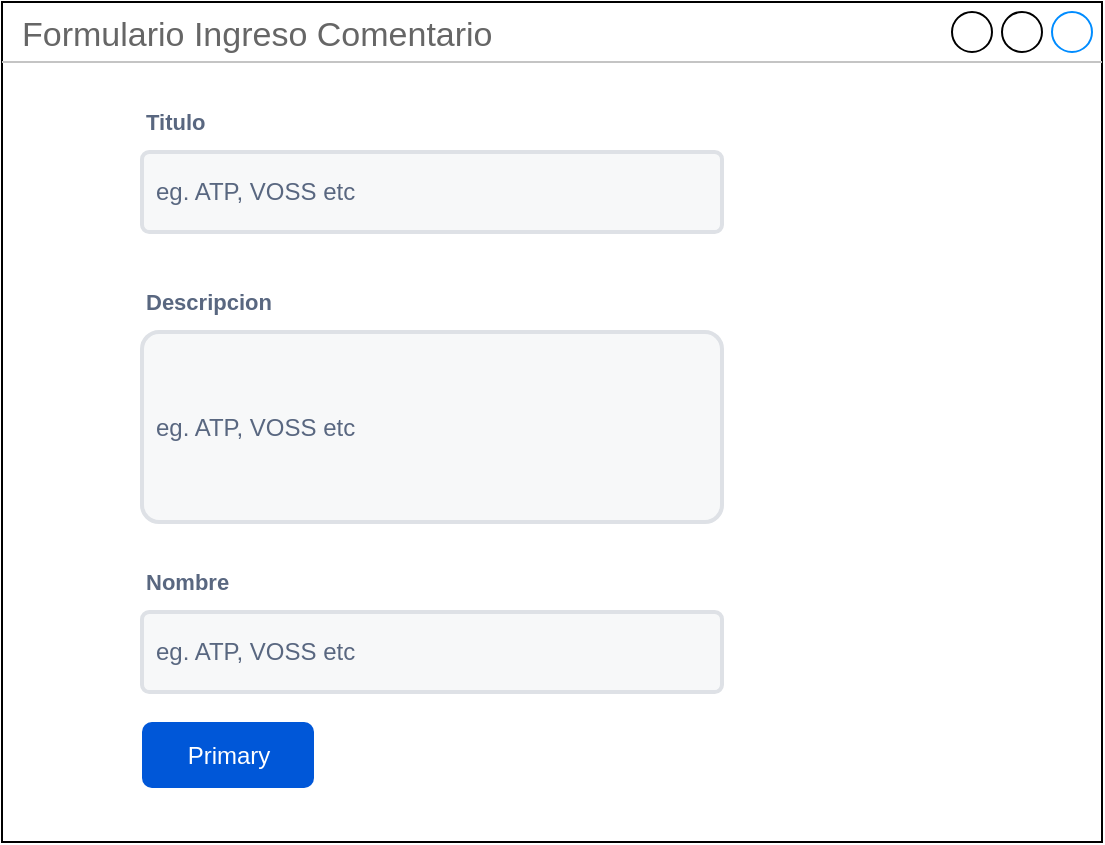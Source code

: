 <mxfile version="14.5.1" type="device" pages="2"><diagram id="qcsVL-O5OZmWxkIITg6U" name="Page-1"><mxGraphModel dx="1024" dy="592" grid="1" gridSize="10" guides="1" tooltips="1" connect="1" arrows="1" fold="1" page="1" pageScale="1" pageWidth="827" pageHeight="1169" math="0" shadow="0"><root><mxCell id="0"/><mxCell id="1" parent="0"/><mxCell id="fuviEAK3L9IqkFi7sCoi-2" value="Formulario Ingreso Comentario" style="strokeWidth=1;shadow=0;dashed=0;align=center;html=1;shape=mxgraph.mockup.containers.window;align=left;verticalAlign=top;spacingLeft=8;strokeColor2=#008cff;strokeColor3=#c4c4c4;fontColor=#666666;mainText=;fontSize=17;labelBackgroundColor=none;" vertex="1" parent="1"><mxGeometry x="70" y="50" width="550" height="420" as="geometry"/></mxCell><mxCell id="fuviEAK3L9IqkFi7sCoi-3" value="Titulo" style="fillColor=none;strokeColor=none;html=1;fontSize=11;fontStyle=0;align=left;fontColor=#596780;fontStyle=1;fontSize=11" vertex="1" parent="1"><mxGeometry x="140" y="100" width="240" height="20" as="geometry"/></mxCell><mxCell id="fuviEAK3L9IqkFi7sCoi-4" value="eg. ATP, VOSS etc" style="rounded=1;arcSize=9;fillColor=#F7F8F9;align=left;spacingLeft=5;strokeColor=#DEE1E6;html=1;strokeWidth=2;fontColor=#596780;fontSize=12" vertex="1" parent="1"><mxGeometry x="140" y="125" width="290" height="40" as="geometry"/></mxCell><mxCell id="fuviEAK3L9IqkFi7sCoi-5" value="Descripcion" style="fillColor=none;strokeColor=none;html=1;fontSize=11;fontStyle=0;align=left;fontColor=#596780;fontStyle=1;fontSize=11" vertex="1" parent="1"><mxGeometry x="140" y="190" width="240" height="20" as="geometry"/></mxCell><mxCell id="fuviEAK3L9IqkFi7sCoi-6" value="eg. ATP, VOSS etc" style="rounded=1;arcSize=9;fillColor=#F7F8F9;align=left;spacingLeft=5;strokeColor=#DEE1E6;html=1;strokeWidth=2;fontColor=#596780;fontSize=12" vertex="1" parent="1"><mxGeometry x="140" y="215" width="290" height="95" as="geometry"/></mxCell><mxCell id="fuviEAK3L9IqkFi7sCoi-7" value="Nombre" style="fillColor=none;strokeColor=none;html=1;fontSize=11;fontStyle=0;align=left;fontColor=#596780;fontStyle=1;fontSize=11" vertex="1" parent="1"><mxGeometry x="140" y="330" width="240" height="20" as="geometry"/></mxCell><mxCell id="fuviEAK3L9IqkFi7sCoi-8" value="eg. ATP, VOSS etc" style="rounded=1;arcSize=9;fillColor=#F7F8F9;align=left;spacingLeft=5;strokeColor=#DEE1E6;html=1;strokeWidth=2;fontColor=#596780;fontSize=12" vertex="1" parent="1"><mxGeometry x="140" y="355" width="290" height="40" as="geometry"/></mxCell><mxCell id="fuviEAK3L9IqkFi7sCoi-9" value="Primary" style="rounded=1;fillColor=#0057D8;strokeColor=none;html=1;fontColor=#ffffff;align=center;verticalAlign=middle;fontStyle=0;fontSize=12" vertex="1" parent="1"><mxGeometry x="140" y="410" width="86" height="33" as="geometry"/></mxCell></root></mxGraphModel></diagram><diagram id="HlW7GxeqxdQVJwONs6xy" name="Page-2"><mxGraphModel dx="706" dy="408" grid="0" gridSize="10" guides="1" tooltips="1" connect="1" arrows="1" fold="1" page="1" pageScale="1" pageWidth="827" pageHeight="1169" math="0" shadow="0"><root><mxCell id="dWipQ4NQz0V6yMbgUzfT-0"/><mxCell id="dWipQ4NQz0V6yMbgUzfT-1" parent="dWipQ4NQz0V6yMbgUzfT-0"/><mxCell id="NnO24u3M4m5peYpOqT4W-26" value="" style="rounded=0;whiteSpace=wrap;html=1;" vertex="1" parent="dWipQ4NQz0V6yMbgUzfT-1"><mxGeometry x="77" y="527" width="378" height="259" as="geometry"/></mxCell><mxCell id="NnO24u3M4m5peYpOqT4W-38" value="" style="rounded=0;whiteSpace=wrap;html=1;" vertex="1" parent="dWipQ4NQz0V6yMbgUzfT-1"><mxGeometry x="136" y="672" width="205" height="72" as="geometry"/></mxCell><mxCell id="NnO24u3M4m5peYpOqT4W-34" value="" style="rounded=0;whiteSpace=wrap;html=1;" vertex="1" parent="dWipQ4NQz0V6yMbgUzfT-1"><mxGeometry x="136" y="598" width="120" height="60" as="geometry"/></mxCell><mxCell id="NnO24u3M4m5peYpOqT4W-33" value="" style="rounded=0;whiteSpace=wrap;html=1;" vertex="1" parent="dWipQ4NQz0V6yMbgUzfT-1"><mxGeometry x="141" y="534" width="188" height="60" as="geometry"/></mxCell><mxCell id="dWipQ4NQz0V6yMbgUzfT-2" value="Clientes" style="strokeWidth=1;shadow=0;dashed=0;align=center;html=1;shape=mxgraph.mockup.containers.window;align=left;verticalAlign=top;spacingLeft=8;strokeColor2=#008cff;strokeColor3=#c4c4c4;fontColor=#666666;mainText=;fontSize=17;labelBackgroundColor=none;" vertex="1" parent="dWipQ4NQz0V6yMbgUzfT-1"><mxGeometry x="80" y="60" width="365" height="446" as="geometry"/></mxCell><mxCell id="NnO24u3M4m5peYpOqT4W-0" value="Nombre cliente" style="fillColor=none;strokeColor=none;html=1;fontSize=11;fontStyle=0;align=left;fontColor=#596780;fontStyle=1;fontSize=11" vertex="1" parent="dWipQ4NQz0V6yMbgUzfT-1"><mxGeometry x="132" y="105" width="240" height="20" as="geometry"/></mxCell><mxCell id="NnO24u3M4m5peYpOqT4W-1" value="John" style="rounded=1;arcSize=9;fillColor=#F7F8F9;align=left;spacingLeft=5;strokeColor=#DEE1E6;html=1;strokeWidth=2;fontSize=12" vertex="1" parent="dWipQ4NQz0V6yMbgUzfT-1"><mxGeometry x="132" y="130" width="290" height="33" as="geometry"/></mxCell><mxCell id="NnO24u3M4m5peYpOqT4W-2" value="Correo" style="fillColor=none;strokeColor=none;html=1;fontSize=11;fontStyle=0;align=left;fontColor=#596780;fontStyle=1;fontSize=11" vertex="1" parent="dWipQ4NQz0V6yMbgUzfT-1"><mxGeometry x="132" y="180" width="240" height="20" as="geometry"/></mxCell><mxCell id="NnO24u3M4m5peYpOqT4W-3" value="aaa@correo.com" style="rounded=1;arcSize=9;fillColor=#F7F8F9;align=left;spacingLeft=5;strokeColor=#DEE1E6;html=1;strokeWidth=2;fontSize=12" vertex="1" parent="dWipQ4NQz0V6yMbgUzfT-1"><mxGeometry x="132" y="205" width="290" height="33" as="geometry"/></mxCell><mxCell id="NnO24u3M4m5peYpOqT4W-4" value="" style="shape=table;html=1;whiteSpace=wrap;startSize=0;container=1;collapsible=0;childLayout=tableLayout;columnLines=0;rowLines=0;" vertex="1" parent="dWipQ4NQz0V6yMbgUzfT-1"><mxGeometry x="128" y="308" width="296" height="172" as="geometry"/></mxCell><mxCell id="NnO24u3M4m5peYpOqT4W-5" value="" style="shape=partialRectangle;html=1;whiteSpace=wrap;collapsible=0;dropTarget=0;pointerEvents=0;fillColor=none;top=0;left=0;bottom=0;right=0;points=[[0,0.5],[1,0.5]];portConstraint=eastwest;" vertex="1" parent="NnO24u3M4m5peYpOqT4W-4"><mxGeometry width="296" height="58" as="geometry"/></mxCell><mxCell id="NnO24u3M4m5peYpOqT4W-6" value="Value 1" style="shape=partialRectangle;html=1;whiteSpace=wrap;connectable=0;fillColor=none;top=0;left=0;bottom=0;right=0;overflow=hidden;" vertex="1" parent="NnO24u3M4m5peYpOqT4W-5"><mxGeometry width="99" height="58" as="geometry"/></mxCell><mxCell id="NnO24u3M4m5peYpOqT4W-7" value="Value 2" style="shape=partialRectangle;html=1;whiteSpace=wrap;connectable=0;fillColor=none;top=0;left=0;bottom=0;right=0;overflow=hidden;" vertex="1" parent="NnO24u3M4m5peYpOqT4W-5"><mxGeometry x="99" width="98" height="58" as="geometry"/></mxCell><mxCell id="NnO24u3M4m5peYpOqT4W-8" value="Value 3" style="shape=partialRectangle;html=1;whiteSpace=wrap;connectable=0;fillColor=none;top=0;left=0;bottom=0;right=0;overflow=hidden;" vertex="1" parent="NnO24u3M4m5peYpOqT4W-5"><mxGeometry x="197" width="99" height="58" as="geometry"/></mxCell><mxCell id="NnO24u3M4m5peYpOqT4W-9" value="" style="shape=partialRectangle;html=1;whiteSpace=wrap;collapsible=0;dropTarget=0;pointerEvents=0;fillColor=none;top=0;left=0;bottom=0;right=0;points=[[0,0.5],[1,0.5]];portConstraint=eastwest;" vertex="1" parent="NnO24u3M4m5peYpOqT4W-4"><mxGeometry y="58" width="296" height="56" as="geometry"/></mxCell><mxCell id="NnO24u3M4m5peYpOqT4W-10" value="Value 4" style="shape=partialRectangle;html=1;whiteSpace=wrap;connectable=0;fillColor=none;top=0;left=0;bottom=0;right=0;overflow=hidden;" vertex="1" parent="NnO24u3M4m5peYpOqT4W-9"><mxGeometry width="99" height="56" as="geometry"/></mxCell><mxCell id="NnO24u3M4m5peYpOqT4W-11" value="Value 5" style="shape=partialRectangle;html=1;whiteSpace=wrap;connectable=0;fillColor=none;top=0;left=0;bottom=0;right=0;overflow=hidden;" vertex="1" parent="NnO24u3M4m5peYpOqT4W-9"><mxGeometry x="99" width="98" height="56" as="geometry"/></mxCell><mxCell id="NnO24u3M4m5peYpOqT4W-12" value="Value 6" style="shape=partialRectangle;html=1;whiteSpace=wrap;connectable=0;fillColor=none;top=0;left=0;bottom=0;right=0;overflow=hidden;" vertex="1" parent="NnO24u3M4m5peYpOqT4W-9"><mxGeometry x="197" width="99" height="56" as="geometry"/></mxCell><mxCell id="NnO24u3M4m5peYpOqT4W-13" value="" style="shape=partialRectangle;html=1;whiteSpace=wrap;collapsible=0;dropTarget=0;pointerEvents=0;fillColor=none;top=0;left=0;bottom=0;right=0;points=[[0,0.5],[1,0.5]];portConstraint=eastwest;" vertex="1" parent="NnO24u3M4m5peYpOqT4W-4"><mxGeometry y="114" width="296" height="58" as="geometry"/></mxCell><mxCell id="NnO24u3M4m5peYpOqT4W-14" value="Value 7" style="shape=partialRectangle;html=1;whiteSpace=wrap;connectable=0;fillColor=none;top=0;left=0;bottom=0;right=0;overflow=hidden;" vertex="1" parent="NnO24u3M4m5peYpOqT4W-13"><mxGeometry width="99" height="58" as="geometry"/></mxCell><mxCell id="NnO24u3M4m5peYpOqT4W-15" value="Value 8" style="shape=partialRectangle;html=1;whiteSpace=wrap;connectable=0;fillColor=none;top=0;left=0;bottom=0;right=0;overflow=hidden;" vertex="1" parent="NnO24u3M4m5peYpOqT4W-13"><mxGeometry x="99" width="98" height="58" as="geometry"/></mxCell><mxCell id="NnO24u3M4m5peYpOqT4W-16" value="Value 9" style="shape=partialRectangle;html=1;whiteSpace=wrap;connectable=0;fillColor=none;top=0;left=0;bottom=0;right=0;overflow=hidden;" vertex="1" parent="NnO24u3M4m5peYpOqT4W-13"><mxGeometry x="197" width="99" height="58" as="geometry"/></mxCell><mxCell id="NnO24u3M4m5peYpOqT4W-19" value="Primary" style="rounded=1;fillColor=#0057D8;strokeColor=none;html=1;fontColor=#ffffff;align=center;verticalAlign=middle;fontStyle=0;fontSize=12" vertex="1" parent="dWipQ4NQz0V6yMbgUzfT-1"><mxGeometry x="132" y="257" width="86" height="33" as="geometry"/></mxCell><mxCell id="NnO24u3M4m5peYpOqT4W-20" value="raiz" style="rounded=0;whiteSpace=wrap;html=1;verticalAlign=top;" vertex="1" parent="dWipQ4NQz0V6yMbgUzfT-1"><mxGeometry x="496" y="60" width="321" height="451" as="geometry"/></mxCell><mxCell id="NnO24u3M4m5peYpOqT4W-21" value="componente-texto" style="rounded=0;whiteSpace=wrap;html=1;" vertex="1" parent="dWipQ4NQz0V6yMbgUzfT-1"><mxGeometry x="523" y="91" width="282" height="74" as="geometry"/></mxCell><mxCell id="NnO24u3M4m5peYpOqT4W-22" value="componente-texto" style="rounded=0;whiteSpace=wrap;html=1;" vertex="1" parent="dWipQ4NQz0V6yMbgUzfT-1"><mxGeometry x="523" y="180" width="282" height="74" as="geometry"/></mxCell><mxCell id="NnO24u3M4m5peYpOqT4W-23" value="componente-boton" style="rounded=0;whiteSpace=wrap;html=1;" vertex="1" parent="dWipQ4NQz0V6yMbgUzfT-1"><mxGeometry x="523" y="265" width="120" height="47" as="geometry"/></mxCell><mxCell id="NnO24u3M4m5peYpOqT4W-24" value="componente-tabla" style="rounded=0;whiteSpace=wrap;html=1;verticalAlign=top;" vertex="1" parent="dWipQ4NQz0V6yMbgUzfT-1"><mxGeometry x="523" y="323" width="283" height="171" as="geometry"/></mxCell><mxCell id="NnO24u3M4m5peYpOqT4W-25" value="componente-fila" style="rounded=0;whiteSpace=wrap;html=1;" vertex="1" parent="dWipQ4NQz0V6yMbgUzfT-1"><mxGeometry x="535" y="348" width="259" height="32" as="geometry"/></mxCell><mxCell id="NnO24u3M4m5peYpOqT4W-27" value="objeto cliente" style="text;html=1;strokeColor=none;fillColor=none;align=center;verticalAlign=middle;whiteSpace=wrap;rounded=0;" vertex="1" parent="dWipQ4NQz0V6yMbgUzfT-1"><mxGeometry x="134" y="560" width="110" height="20" as="geometry"/></mxCell><mxCell id="NnO24u3M4m5peYpOqT4W-28" value="nombre" style="text;html=1;strokeColor=none;fillColor=none;align=center;verticalAlign=middle;whiteSpace=wrap;rounded=0;" vertex="1" parent="dWipQ4NQz0V6yMbgUzfT-1"><mxGeometry x="257" y="540" width="40" height="20" as="geometry"/></mxCell><mxCell id="NnO24u3M4m5peYpOqT4W-29" value="correo" style="text;html=1;strokeColor=none;fillColor=none;align=center;verticalAlign=middle;whiteSpace=wrap;rounded=0;" vertex="1" parent="dWipQ4NQz0V6yMbgUzfT-1"><mxGeometry x="256" y="568" width="40" height="20" as="geometry"/></mxCell><mxCell id="NnO24u3M4m5peYpOqT4W-30" value="arreglo de objetos" style="text;html=1;strokeColor=none;fillColor=none;align=center;verticalAlign=middle;whiteSpace=wrap;rounded=0;" vertex="1" parent="dWipQ4NQz0V6yMbgUzfT-1"><mxGeometry x="150" y="625" width="102" height="20" as="geometry"/></mxCell><mxCell id="NnO24u3M4m5peYpOqT4W-31" value="accionones" style="text;html=1;strokeColor=none;fillColor=none;align=center;verticalAlign=middle;whiteSpace=wrap;rounded=0;" vertex="1" parent="dWipQ4NQz0V6yMbgUzfT-1"><mxGeometry x="169" y="712" width="40" height="20" as="geometry"/></mxCell><mxCell id="NnO24u3M4m5peYpOqT4W-32" value="boton" style="text;html=1;strokeColor=none;fillColor=none;align=center;verticalAlign=middle;whiteSpace=wrap;rounded=0;" vertex="1" parent="dWipQ4NQz0V6yMbgUzfT-1"><mxGeometry x="270" y="712" width="40" height="20" as="geometry"/></mxCell></root></mxGraphModel></diagram></mxfile>